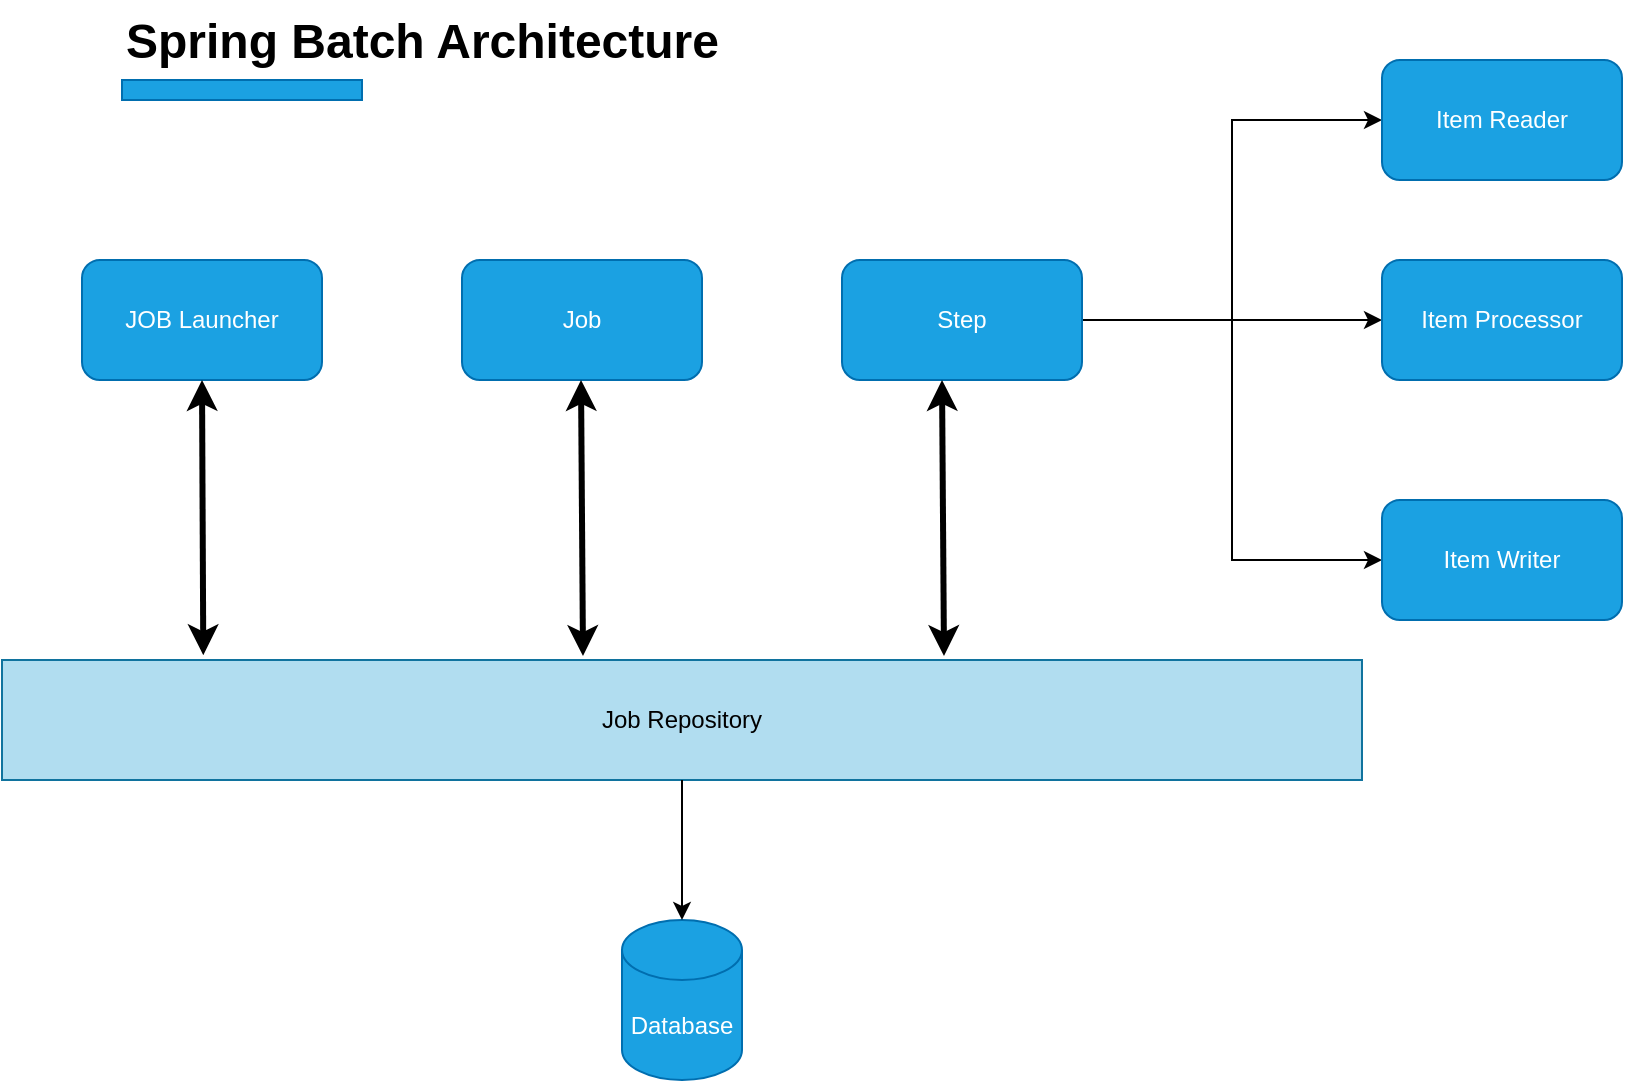 <mxfile version="24.4.0" type="device">
  <diagram name="Page-1" id="Dx0cTjU-_hltmE8jKQeq">
    <mxGraphModel dx="1050" dy="621" grid="1" gridSize="10" guides="1" tooltips="1" connect="1" arrows="1" fold="1" page="1" pageScale="1" pageWidth="850" pageHeight="1100" math="0" shadow="0">
      <root>
        <mxCell id="0" />
        <mxCell id="1" parent="0" />
        <mxCell id="8WEydTa1pMJyQuZ7vAq8-1" value="JOB Launcher" style="rounded=1;whiteSpace=wrap;html=1;fillColor=#1ba1e2;fontColor=#ffffff;strokeColor=#006EAF;" vertex="1" parent="1">
          <mxGeometry x="60" y="160" width="120" height="60" as="geometry" />
        </mxCell>
        <mxCell id="8WEydTa1pMJyQuZ7vAq8-2" value="Job" style="rounded=1;whiteSpace=wrap;html=1;fillColor=#1ba1e2;fontColor=#ffffff;strokeColor=#006EAF;" vertex="1" parent="1">
          <mxGeometry x="250" y="160" width="120" height="60" as="geometry" />
        </mxCell>
        <mxCell id="8WEydTa1pMJyQuZ7vAq8-12" style="edgeStyle=orthogonalEdgeStyle;rounded=0;orthogonalLoop=1;jettySize=auto;html=1;exitX=1;exitY=0.5;exitDx=0;exitDy=0;entryX=0;entryY=0.5;entryDx=0;entryDy=0;" edge="1" parent="1" source="8WEydTa1pMJyQuZ7vAq8-3" target="8WEydTa1pMJyQuZ7vAq8-4">
          <mxGeometry relative="1" as="geometry" />
        </mxCell>
        <mxCell id="8WEydTa1pMJyQuZ7vAq8-13" style="edgeStyle=orthogonalEdgeStyle;rounded=0;orthogonalLoop=1;jettySize=auto;html=1;entryX=0;entryY=0.5;entryDx=0;entryDy=0;" edge="1" parent="1" source="8WEydTa1pMJyQuZ7vAq8-3" target="8WEydTa1pMJyQuZ7vAq8-5">
          <mxGeometry relative="1" as="geometry">
            <Array as="points">
              <mxPoint x="600" y="190" />
              <mxPoint x="600" y="190" />
            </Array>
          </mxGeometry>
        </mxCell>
        <mxCell id="8WEydTa1pMJyQuZ7vAq8-14" style="edgeStyle=orthogonalEdgeStyle;rounded=0;orthogonalLoop=1;jettySize=auto;html=1;entryX=0;entryY=0.5;entryDx=0;entryDy=0;" edge="1" parent="1" source="8WEydTa1pMJyQuZ7vAq8-3" target="8WEydTa1pMJyQuZ7vAq8-6">
          <mxGeometry relative="1" as="geometry" />
        </mxCell>
        <mxCell id="8WEydTa1pMJyQuZ7vAq8-3" value="Step" style="rounded=1;whiteSpace=wrap;html=1;fillColor=#1ba1e2;fontColor=#ffffff;strokeColor=#006EAF;" vertex="1" parent="1">
          <mxGeometry x="440" y="160" width="120" height="60" as="geometry" />
        </mxCell>
        <mxCell id="8WEydTa1pMJyQuZ7vAq8-4" value="Item Reader" style="rounded=1;whiteSpace=wrap;html=1;fillColor=#1ba1e2;fontColor=#ffffff;strokeColor=#006EAF;" vertex="1" parent="1">
          <mxGeometry x="710" y="60" width="120" height="60" as="geometry" />
        </mxCell>
        <mxCell id="8WEydTa1pMJyQuZ7vAq8-5" value="Item Processor" style="rounded=1;whiteSpace=wrap;html=1;fillColor=#1ba1e2;fontColor=#ffffff;strokeColor=#006EAF;" vertex="1" parent="1">
          <mxGeometry x="710" y="160" width="120" height="60" as="geometry" />
        </mxCell>
        <mxCell id="8WEydTa1pMJyQuZ7vAq8-6" value="Item Writer" style="rounded=1;whiteSpace=wrap;html=1;fillColor=#1ba1e2;fontColor=#ffffff;strokeColor=#006EAF;" vertex="1" parent="1">
          <mxGeometry x="710" y="280" width="120" height="60" as="geometry" />
        </mxCell>
        <mxCell id="8WEydTa1pMJyQuZ7vAq8-7" value="Job Repository" style="rounded=0;whiteSpace=wrap;html=1;fillColor=#b1ddf0;strokeColor=#10739e;" vertex="1" parent="1">
          <mxGeometry x="20" y="360" width="680" height="60" as="geometry" />
        </mxCell>
        <mxCell id="8WEydTa1pMJyQuZ7vAq8-8" value="Database" style="shape=cylinder3;whiteSpace=wrap;html=1;boundedLbl=1;backgroundOutline=1;size=15;fillColor=#1ba1e2;fontColor=#ffffff;strokeColor=#006EAF;" vertex="1" parent="1">
          <mxGeometry x="330" y="490" width="60" height="80" as="geometry" />
        </mxCell>
        <mxCell id="8WEydTa1pMJyQuZ7vAq8-15" style="edgeStyle=orthogonalEdgeStyle;rounded=0;orthogonalLoop=1;jettySize=auto;html=1;entryX=0.5;entryY=0;entryDx=0;entryDy=0;entryPerimeter=0;" edge="1" parent="1" source="8WEydTa1pMJyQuZ7vAq8-7" target="8WEydTa1pMJyQuZ7vAq8-8">
          <mxGeometry relative="1" as="geometry" />
        </mxCell>
        <mxCell id="8WEydTa1pMJyQuZ7vAq8-16" value="&lt;h1 style=&quot;margin-top: 0px;&quot;&gt;Spring Batch Architecture&lt;/h1&gt;" style="text;html=1;whiteSpace=wrap;overflow=hidden;rounded=0;" vertex="1" parent="1">
          <mxGeometry x="80" y="30" width="310" height="60" as="geometry" />
        </mxCell>
        <mxCell id="8WEydTa1pMJyQuZ7vAq8-18" value="" style="rounded=0;whiteSpace=wrap;html=1;fillColor=#1ba1e2;strokeColor=#006EAF;fontColor=#ffffff;" vertex="1" parent="1">
          <mxGeometry x="80" y="70" width="120" height="10" as="geometry" />
        </mxCell>
        <mxCell id="8WEydTa1pMJyQuZ7vAq8-19" value="" style="endArrow=classic;startArrow=classic;html=1;rounded=0;entryX=0.5;entryY=1;entryDx=0;entryDy=0;exitX=0.148;exitY=-0.04;exitDx=0;exitDy=0;exitPerimeter=0;strokeWidth=3;" edge="1" parent="1" source="8WEydTa1pMJyQuZ7vAq8-7" target="8WEydTa1pMJyQuZ7vAq8-1">
          <mxGeometry width="50" height="50" relative="1" as="geometry">
            <mxPoint x="400" y="350" as="sourcePoint" />
            <mxPoint x="450" y="300" as="targetPoint" />
          </mxGeometry>
        </mxCell>
        <mxCell id="8WEydTa1pMJyQuZ7vAq8-20" value="" style="endArrow=classic;startArrow=classic;html=1;rounded=0;entryX=0.5;entryY=1;entryDx=0;entryDy=0;exitX=0.148;exitY=-0.04;exitDx=0;exitDy=0;exitPerimeter=0;strokeWidth=3;" edge="1" parent="1">
          <mxGeometry width="50" height="50" relative="1" as="geometry">
            <mxPoint x="491" y="358" as="sourcePoint" />
            <mxPoint x="490" y="220" as="targetPoint" />
          </mxGeometry>
        </mxCell>
        <mxCell id="8WEydTa1pMJyQuZ7vAq8-21" value="" style="endArrow=classic;startArrow=classic;html=1;rounded=0;entryX=0.5;entryY=1;entryDx=0;entryDy=0;exitX=0.148;exitY=-0.04;exitDx=0;exitDy=0;exitPerimeter=0;strokeWidth=3;" edge="1" parent="1">
          <mxGeometry width="50" height="50" relative="1" as="geometry">
            <mxPoint x="310.5" y="358" as="sourcePoint" />
            <mxPoint x="309.5" y="220" as="targetPoint" />
          </mxGeometry>
        </mxCell>
      </root>
    </mxGraphModel>
  </diagram>
</mxfile>
